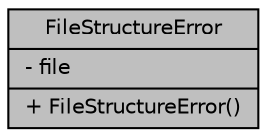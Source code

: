 digraph "FileStructureError"
{
 // LATEX_PDF_SIZE
  edge [fontname="Helvetica",fontsize="10",labelfontname="Helvetica",labelfontsize="10"];
  node [fontname="Helvetica",fontsize="10",shape=record];
  Node1 [label="{FileStructureError\n|- file\l|+ FileStructureError()\l}",height=0.2,width=0.4,color="black", fillcolor="grey75", style="filled", fontcolor="black",tooltip=" "];
}
